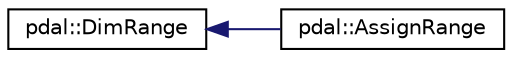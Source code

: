 digraph "Graphical Class Hierarchy"
{
  edge [fontname="Helvetica",fontsize="10",labelfontname="Helvetica",labelfontsize="10"];
  node [fontname="Helvetica",fontsize="10",shape=record];
  rankdir="LR";
  Node1 [label="pdal::DimRange",height=0.2,width=0.4,color="black", fillcolor="white", style="filled",URL="$structpdal_1_1DimRange.html"];
  Node1 -> Node2 [dir="back",color="midnightblue",fontsize="10",style="solid",fontname="Helvetica"];
  Node2 [label="pdal::AssignRange",height=0.2,width=0.4,color="black", fillcolor="white", style="filled",URL="$structpdal_1_1AssignRange.html"];
}

